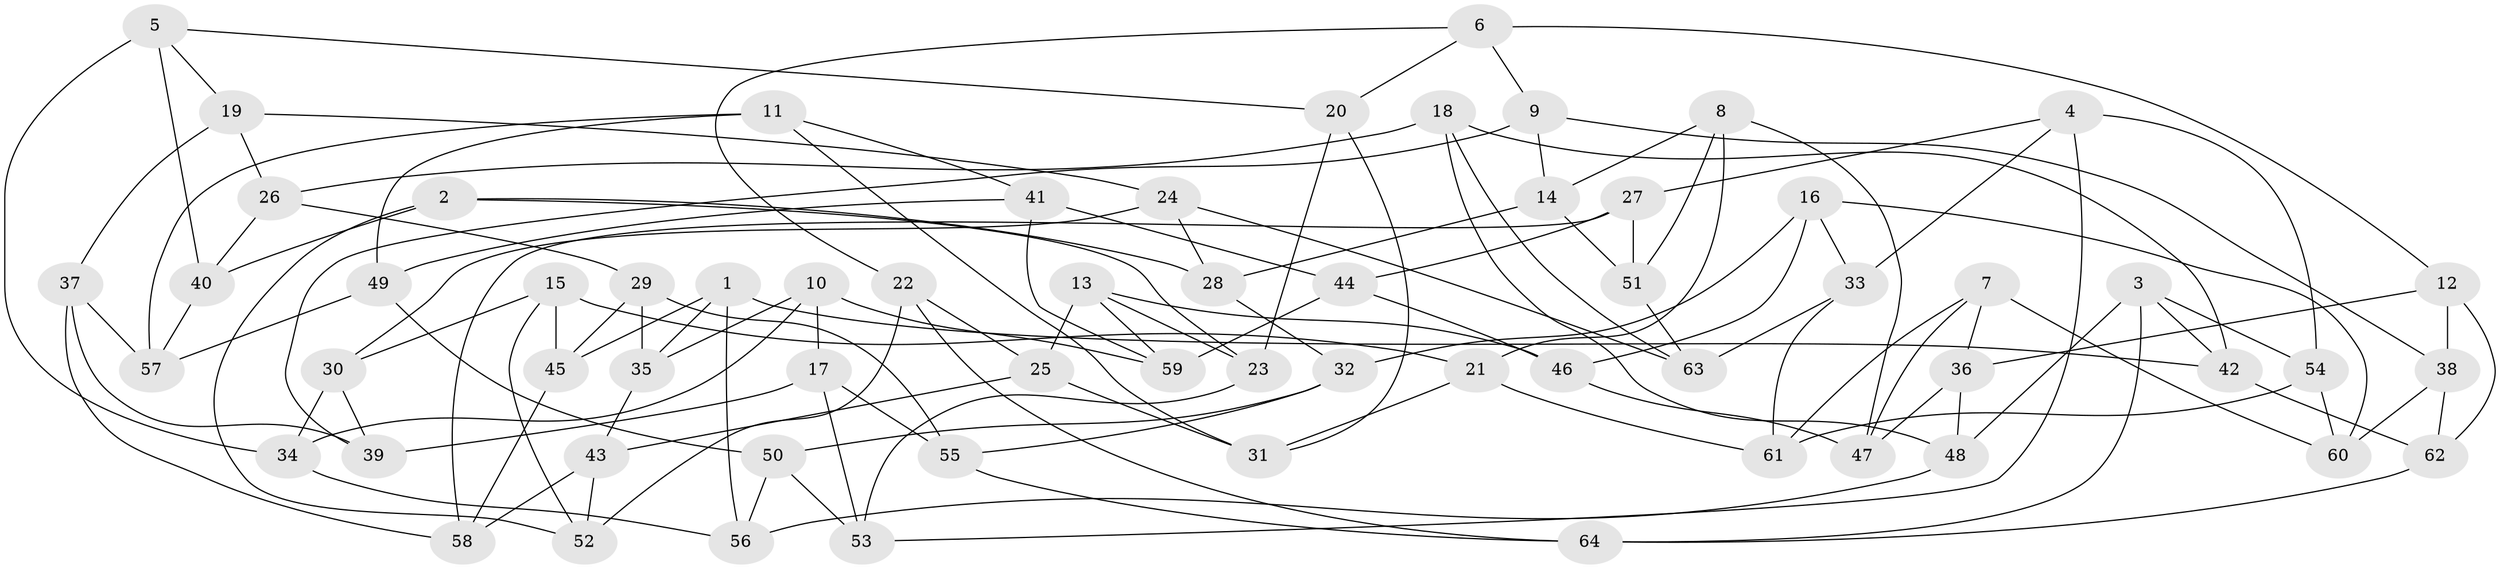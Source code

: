 // Generated by graph-tools (version 1.1) at 2025/27/03/09/25 03:27:00]
// undirected, 64 vertices, 128 edges
graph export_dot {
graph [start="1"]
  node [color=gray90,style=filled];
  1;
  2;
  3;
  4;
  5;
  6;
  7;
  8;
  9;
  10;
  11;
  12;
  13;
  14;
  15;
  16;
  17;
  18;
  19;
  20;
  21;
  22;
  23;
  24;
  25;
  26;
  27;
  28;
  29;
  30;
  31;
  32;
  33;
  34;
  35;
  36;
  37;
  38;
  39;
  40;
  41;
  42;
  43;
  44;
  45;
  46;
  47;
  48;
  49;
  50;
  51;
  52;
  53;
  54;
  55;
  56;
  57;
  58;
  59;
  60;
  61;
  62;
  63;
  64;
  1 -- 35;
  1 -- 42;
  1 -- 56;
  1 -- 45;
  2 -- 52;
  2 -- 23;
  2 -- 28;
  2 -- 40;
  3 -- 64;
  3 -- 48;
  3 -- 54;
  3 -- 42;
  4 -- 27;
  4 -- 53;
  4 -- 54;
  4 -- 33;
  5 -- 19;
  5 -- 20;
  5 -- 40;
  5 -- 34;
  6 -- 9;
  6 -- 20;
  6 -- 12;
  6 -- 22;
  7 -- 36;
  7 -- 61;
  7 -- 60;
  7 -- 47;
  8 -- 51;
  8 -- 21;
  8 -- 14;
  8 -- 47;
  9 -- 38;
  9 -- 14;
  9 -- 39;
  10 -- 17;
  10 -- 35;
  10 -- 59;
  10 -- 34;
  11 -- 31;
  11 -- 49;
  11 -- 41;
  11 -- 57;
  12 -- 38;
  12 -- 62;
  12 -- 36;
  13 -- 46;
  13 -- 23;
  13 -- 59;
  13 -- 25;
  14 -- 28;
  14 -- 51;
  15 -- 52;
  15 -- 21;
  15 -- 30;
  15 -- 45;
  16 -- 32;
  16 -- 33;
  16 -- 46;
  16 -- 60;
  17 -- 55;
  17 -- 39;
  17 -- 53;
  18 -- 26;
  18 -- 48;
  18 -- 63;
  18 -- 42;
  19 -- 24;
  19 -- 37;
  19 -- 26;
  20 -- 23;
  20 -- 31;
  21 -- 31;
  21 -- 61;
  22 -- 64;
  22 -- 25;
  22 -- 52;
  23 -- 53;
  24 -- 63;
  24 -- 28;
  24 -- 30;
  25 -- 43;
  25 -- 31;
  26 -- 40;
  26 -- 29;
  27 -- 51;
  27 -- 58;
  27 -- 44;
  28 -- 32;
  29 -- 55;
  29 -- 35;
  29 -- 45;
  30 -- 39;
  30 -- 34;
  32 -- 55;
  32 -- 50;
  33 -- 63;
  33 -- 61;
  34 -- 56;
  35 -- 43;
  36 -- 47;
  36 -- 48;
  37 -- 39;
  37 -- 57;
  37 -- 58;
  38 -- 62;
  38 -- 60;
  40 -- 57;
  41 -- 59;
  41 -- 49;
  41 -- 44;
  42 -- 62;
  43 -- 52;
  43 -- 58;
  44 -- 46;
  44 -- 59;
  45 -- 58;
  46 -- 47;
  48 -- 56;
  49 -- 57;
  49 -- 50;
  50 -- 56;
  50 -- 53;
  51 -- 63;
  54 -- 61;
  54 -- 60;
  55 -- 64;
  62 -- 64;
}
